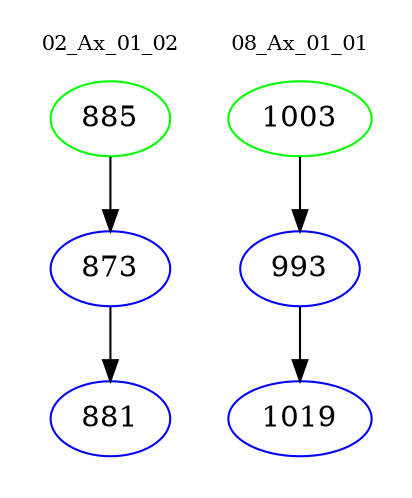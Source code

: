 digraph{
subgraph cluster_0 {
color = white
label = "02_Ax_01_02";
fontsize=10;
T0_885 [label="885", color="green"]
T0_885 -> T0_873 [color="black"]
T0_873 [label="873", color="blue"]
T0_873 -> T0_881 [color="black"]
T0_881 [label="881", color="blue"]
}
subgraph cluster_1 {
color = white
label = "08_Ax_01_01";
fontsize=10;
T1_1003 [label="1003", color="green"]
T1_1003 -> T1_993 [color="black"]
T1_993 [label="993", color="blue"]
T1_993 -> T1_1019 [color="black"]
T1_1019 [label="1019", color="blue"]
}
}
